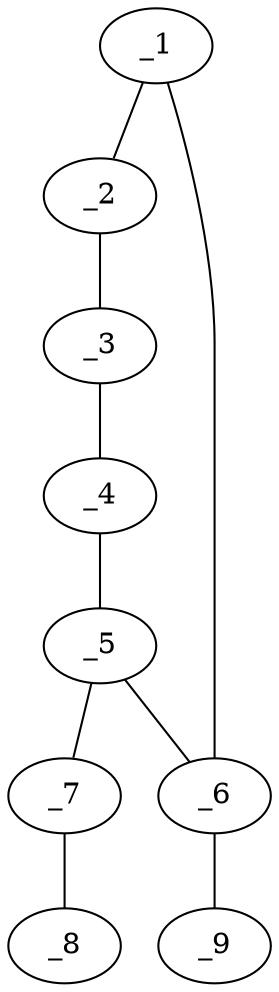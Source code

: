 graph molid677512 {
	_1	 [charge=0,
		chem=1,
		symbol="C  ",
		x="2.866",
		y="-1.25"];
	_2	 [charge=0,
		chem=1,
		symbol="C  ",
		x="3.732",
		y="-1.75"];
	_1 -- _2	 [valence=1];
	_6	 [charge=0,
		chem=1,
		symbol="C  ",
		x="2.866",
		y="-0.25"];
	_1 -- _6	 [valence=2];
	_3	 [charge=0,
		chem=1,
		symbol="C  ",
		x="4.5981",
		y="-1.25"];
	_2 -- _3	 [valence=2];
	_4	 [charge=0,
		chem=1,
		symbol="C  ",
		x="4.5981",
		y="-0.25"];
	_3 -- _4	 [valence=1];
	_5	 [charge=0,
		chem=1,
		symbol="C  ",
		x="3.7321",
		y="0.25"];
	_4 -- _5	 [valence=2];
	_5 -- _6	 [valence=1];
	_7	 [charge=0,
		chem=4,
		symbol="N  ",
		x="3.7321",
		y="1.25"];
	_5 -- _7	 [valence=1];
	_9	 [charge=0,
		chem=1,
		symbol="C  ",
		x=2,
		y="0.25"];
	_6 -- _9	 [valence=1];
	_8	 [charge=0,
		chem=2,
		symbol="O  ",
		x="4.5981",
		y="1.75"];
	_7 -- _8	 [valence=2];
}
